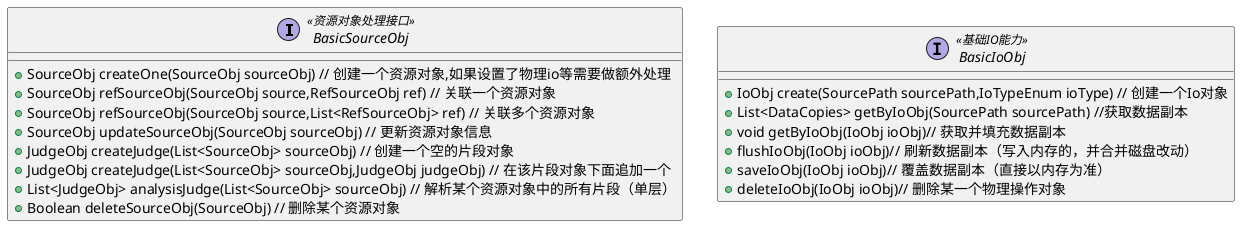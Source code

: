 @startuml 物理IO设计


interface BasicSourceObj <<资源对象处理接口>> {
  +SourceObj createOne(SourceObj sourceObj) // 创建一个资源对象,如果设置了物理io等需要做额外处理
  +SourceObj refSourceObj(SourceObj source,RefSourceObj ref) // 关联一个资源对象
  +SourceObj refSourceObj(SourceObj source,List<RefSourceObj> ref) // 关联多个资源对象
  +SourceObj updateSourceObj(SourceObj sourceObj) // 更新资源对象信息
  +JudgeObj createJudge(List<SourceObj> sourceObj) // 创建一个空的片段对象
  +JudgeObj createJudge(List<SourceObj> sourceObj,JudgeObj judgeObj) // 在该片段对象下面追加一个
  +List<JudgeObj> analysisJudge(List<SourceObj> sourceObj) // 解析某个资源对象中的所有片段（单层）
  +Boolean deleteSourceObj(SourceObj) // 删除某个资源对象

}

interface BasicIoObj <<基础IO能力>> {
  +IoObj create(SourcePath sourcePath,IoTypeEnum ioType) // 创建一个Io对象
  +List<DataCopies> getByIoObj(SourcePath sourcePath) //获取数据副本
  +void getByIoObj(IoObj ioObj)// 获取并填充数据副本
  +flushIoObj(IoObj ioObj)// 刷新数据副本（写入内存的，并合并磁盘改动）
  +saveIoObj(IoObj ioObj)// 覆盖数据副本（直接以内存为准）
  +deleteIoObj(IoObj ioObj)// 删除某一个物理操作对象
}